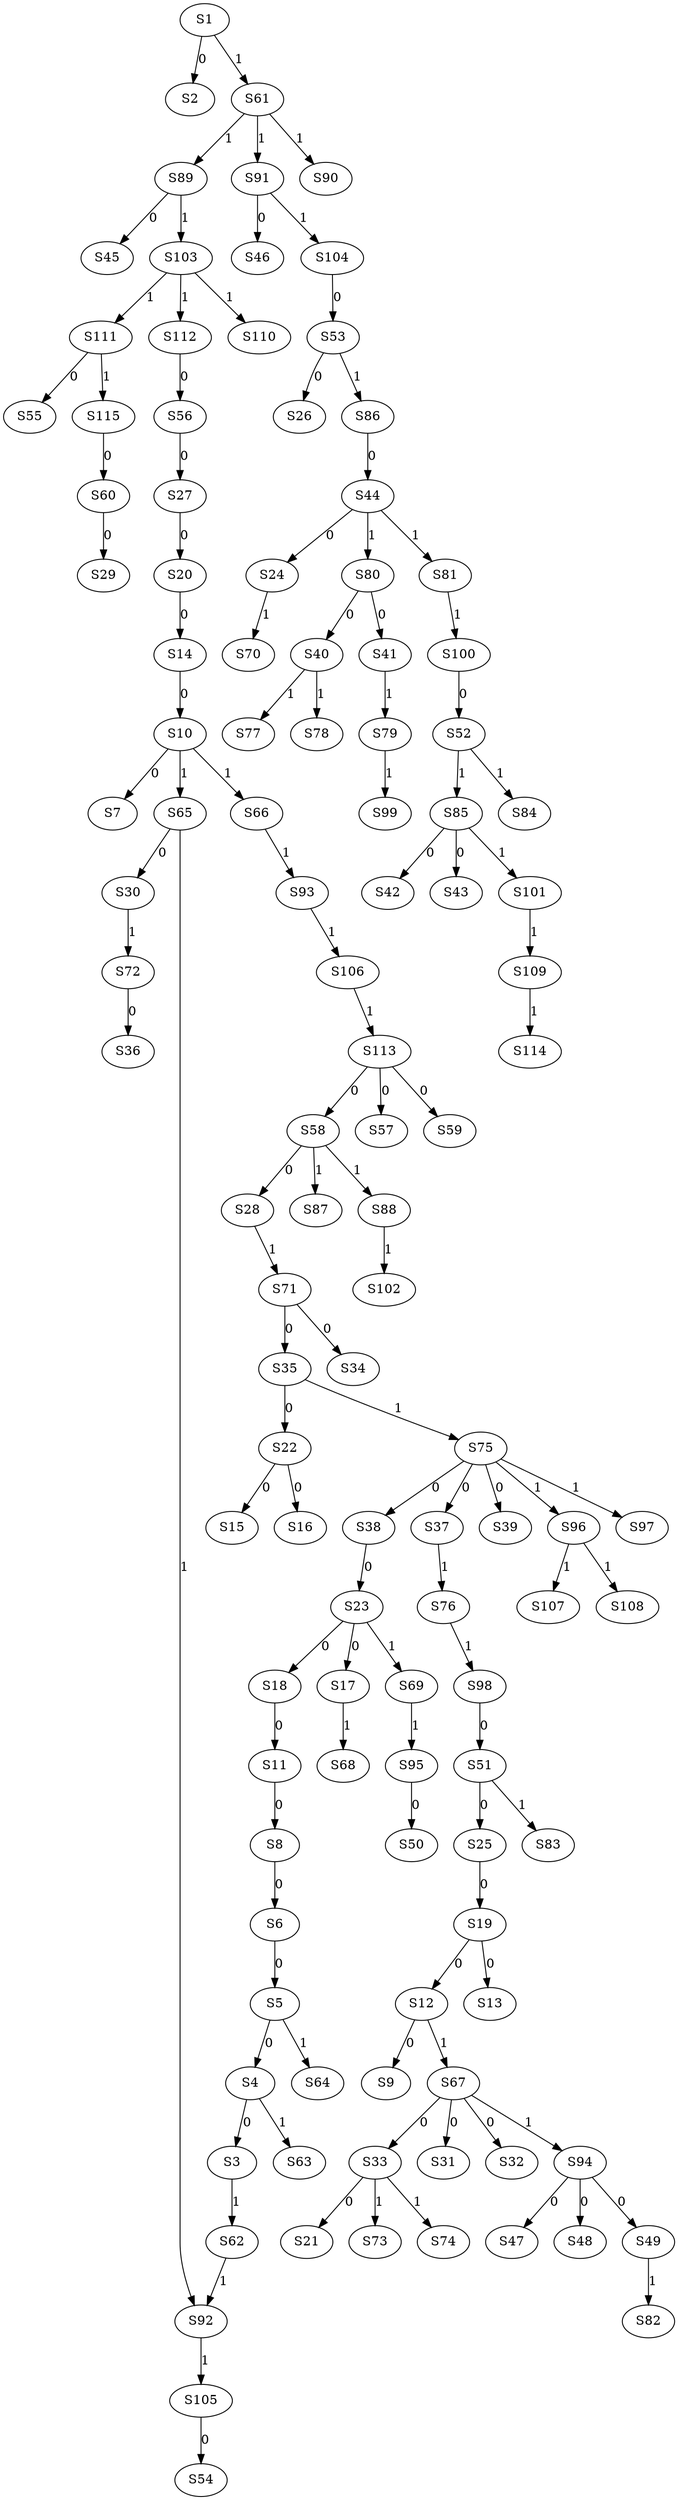 strict digraph {
	S1 -> S2 [ label = 0 ];
	S4 -> S3 [ label = 0 ];
	S5 -> S4 [ label = 0 ];
	S6 -> S5 [ label = 0 ];
	S8 -> S6 [ label = 0 ];
	S10 -> S7 [ label = 0 ];
	S11 -> S8 [ label = 0 ];
	S12 -> S9 [ label = 0 ];
	S14 -> S10 [ label = 0 ];
	S18 -> S11 [ label = 0 ];
	S19 -> S12 [ label = 0 ];
	S19 -> S13 [ label = 0 ];
	S20 -> S14 [ label = 0 ];
	S22 -> S15 [ label = 0 ];
	S22 -> S16 [ label = 0 ];
	S23 -> S17 [ label = 0 ];
	S23 -> S18 [ label = 0 ];
	S25 -> S19 [ label = 0 ];
	S27 -> S20 [ label = 0 ];
	S33 -> S21 [ label = 0 ];
	S35 -> S22 [ label = 0 ];
	S38 -> S23 [ label = 0 ];
	S44 -> S24 [ label = 0 ];
	S51 -> S25 [ label = 0 ];
	S53 -> S26 [ label = 0 ];
	S56 -> S27 [ label = 0 ];
	S58 -> S28 [ label = 0 ];
	S60 -> S29 [ label = 0 ];
	S65 -> S30 [ label = 0 ];
	S67 -> S31 [ label = 0 ];
	S67 -> S32 [ label = 0 ];
	S67 -> S33 [ label = 0 ];
	S71 -> S34 [ label = 0 ];
	S71 -> S35 [ label = 0 ];
	S72 -> S36 [ label = 0 ];
	S75 -> S37 [ label = 0 ];
	S75 -> S38 [ label = 0 ];
	S75 -> S39 [ label = 0 ];
	S80 -> S40 [ label = 0 ];
	S80 -> S41 [ label = 0 ];
	S85 -> S42 [ label = 0 ];
	S85 -> S43 [ label = 0 ];
	S86 -> S44 [ label = 0 ];
	S89 -> S45 [ label = 0 ];
	S91 -> S46 [ label = 0 ];
	S94 -> S47 [ label = 0 ];
	S94 -> S48 [ label = 0 ];
	S94 -> S49 [ label = 0 ];
	S95 -> S50 [ label = 0 ];
	S98 -> S51 [ label = 0 ];
	S100 -> S52 [ label = 0 ];
	S104 -> S53 [ label = 0 ];
	S105 -> S54 [ label = 0 ];
	S111 -> S55 [ label = 0 ];
	S112 -> S56 [ label = 0 ];
	S113 -> S57 [ label = 0 ];
	S113 -> S58 [ label = 0 ];
	S113 -> S59 [ label = 0 ];
	S115 -> S60 [ label = 0 ];
	S1 -> S61 [ label = 1 ];
	S3 -> S62 [ label = 1 ];
	S4 -> S63 [ label = 1 ];
	S5 -> S64 [ label = 1 ];
	S10 -> S65 [ label = 1 ];
	S10 -> S66 [ label = 1 ];
	S12 -> S67 [ label = 1 ];
	S17 -> S68 [ label = 1 ];
	S23 -> S69 [ label = 1 ];
	S24 -> S70 [ label = 1 ];
	S28 -> S71 [ label = 1 ];
	S30 -> S72 [ label = 1 ];
	S33 -> S73 [ label = 1 ];
	S33 -> S74 [ label = 1 ];
	S35 -> S75 [ label = 1 ];
	S37 -> S76 [ label = 1 ];
	S40 -> S77 [ label = 1 ];
	S40 -> S78 [ label = 1 ];
	S41 -> S79 [ label = 1 ];
	S44 -> S80 [ label = 1 ];
	S44 -> S81 [ label = 1 ];
	S49 -> S82 [ label = 1 ];
	S51 -> S83 [ label = 1 ];
	S52 -> S84 [ label = 1 ];
	S52 -> S85 [ label = 1 ];
	S53 -> S86 [ label = 1 ];
	S58 -> S87 [ label = 1 ];
	S58 -> S88 [ label = 1 ];
	S61 -> S89 [ label = 1 ];
	S61 -> S90 [ label = 1 ];
	S61 -> S91 [ label = 1 ];
	S65 -> S92 [ label = 1 ];
	S66 -> S93 [ label = 1 ];
	S67 -> S94 [ label = 1 ];
	S69 -> S95 [ label = 1 ];
	S75 -> S96 [ label = 1 ];
	S75 -> S97 [ label = 1 ];
	S76 -> S98 [ label = 1 ];
	S79 -> S99 [ label = 1 ];
	S81 -> S100 [ label = 1 ];
	S85 -> S101 [ label = 1 ];
	S88 -> S102 [ label = 1 ];
	S89 -> S103 [ label = 1 ];
	S91 -> S104 [ label = 1 ];
	S92 -> S105 [ label = 1 ];
	S93 -> S106 [ label = 1 ];
	S96 -> S107 [ label = 1 ];
	S96 -> S108 [ label = 1 ];
	S101 -> S109 [ label = 1 ];
	S103 -> S110 [ label = 1 ];
	S103 -> S111 [ label = 1 ];
	S103 -> S112 [ label = 1 ];
	S106 -> S113 [ label = 1 ];
	S109 -> S114 [ label = 1 ];
	S111 -> S115 [ label = 1 ];
	S62 -> S92 [ label = 1 ];
}